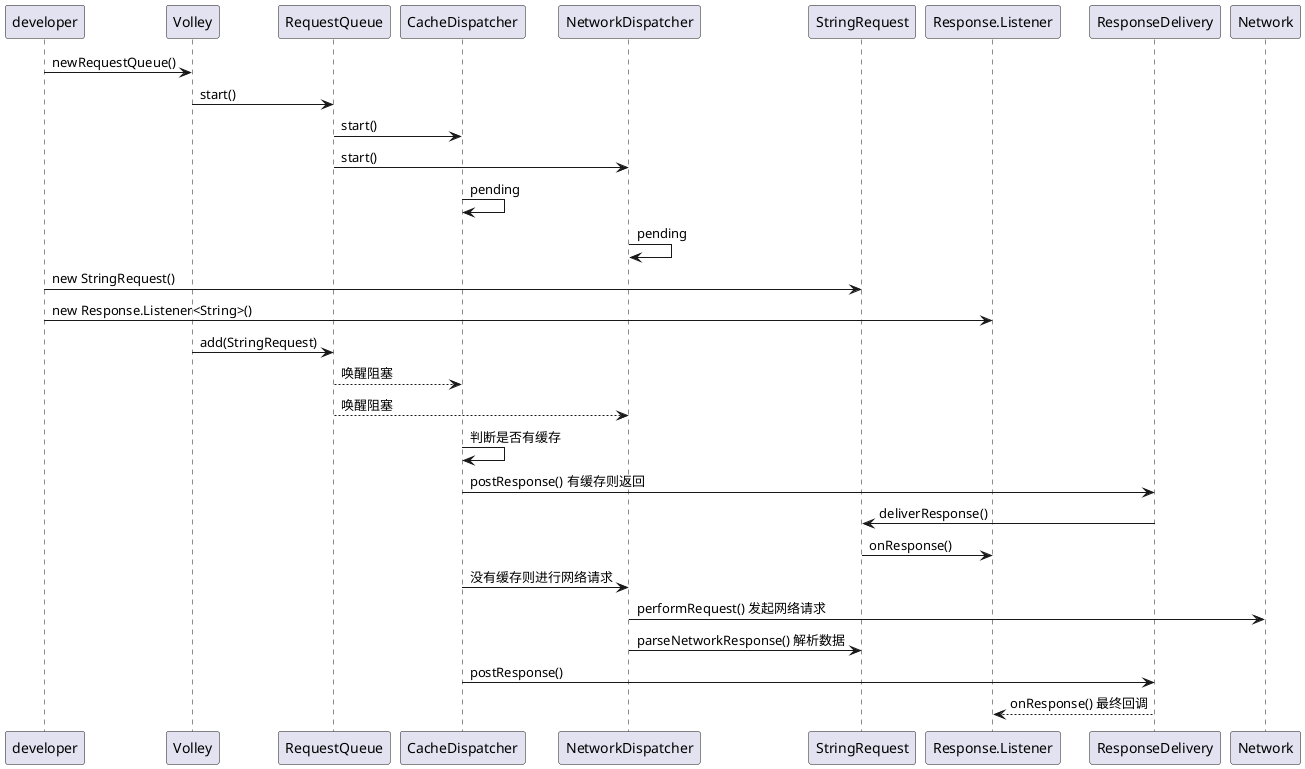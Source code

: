 @startuml
developer -> Volley: newRequestQueue()
Volley -> RequestQueue: start()
RequestQueue -> CacheDispatcher: start()
RequestQueue -> NetworkDispatcher: start()
CacheDispatcher -> CacheDispatcher: pending
NetworkDispatcher -> NetworkDispatcher: pending

developer -> StringRequest: new StringRequest()
developer -> Response.Listener: new Response.Listener<String>()
Volley -> RequestQueue: add(StringRequest)

RequestQueue --> CacheDispatcher: 唤醒阻塞
RequestQueue --> NetworkDispatcher: 唤醒阻塞

CacheDispatcher->CacheDispatcher: 判断是否有缓存
CacheDispatcher->ResponseDelivery: postResponse() 有缓存则返回
ResponseDelivery->StringRequest: deliverResponse()
StringRequest->Response.Listener:onResponse()
CacheDispatcher->NetworkDispatcher: 没有缓存则进行网络请求

NetworkDispatcher->Network: performRequest() 发起网络请求
NetworkDispatcher->StringRequest:parseNetworkResponse() 解析数据
CacheDispatcher->ResponseDelivery: postResponse()
ResponseDelivery-->Response.Listener:onResponse() 最终回调

@enduml